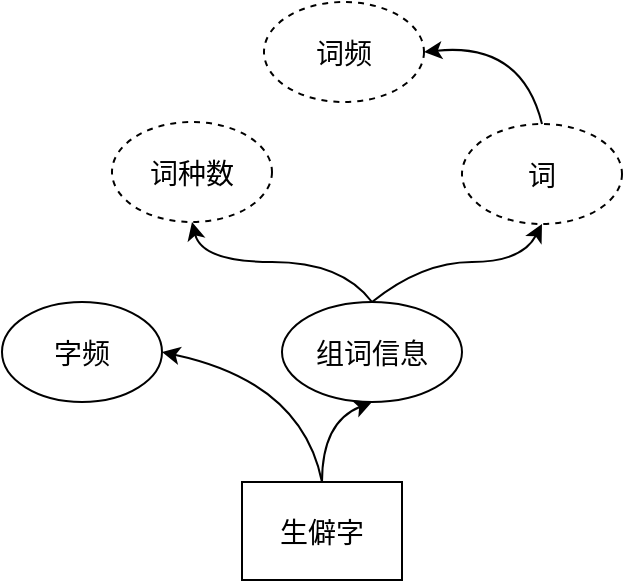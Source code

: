 <mxfile version="24.7.5">
  <diagram id="C5RBs43oDa-KdzZeNtuy" name="Page-1">
    <mxGraphModel dx="1004" dy="746" grid="1" gridSize="10" guides="1" tooltips="1" connect="1" arrows="1" fold="1" page="1" pageScale="1" pageWidth="827" pageHeight="1169" math="0" shadow="0">
      <root>
        <mxCell id="WIyWlLk6GJQsqaUBKTNV-0" />
        <mxCell id="WIyWlLk6GJQsqaUBKTNV-1" parent="WIyWlLk6GJQsqaUBKTNV-0" />
        <mxCell id="eJmVRCtUWlt2wiEQet3n-5" value="生僻字" style="rounded=0;fontSize=14;fontFamily=SimSun;" parent="WIyWlLk6GJQsqaUBKTNV-1" vertex="1">
          <mxGeometry x="280" y="420" width="80" height="49" as="geometry" />
        </mxCell>
        <mxCell id="eJmVRCtUWlt2wiEQet3n-6" value="字频" style="ellipse;fontSize=14;fontFamily=SimSun;" parent="WIyWlLk6GJQsqaUBKTNV-1" vertex="1">
          <mxGeometry x="160" y="330" width="80" height="50" as="geometry" />
        </mxCell>
        <mxCell id="eJmVRCtUWlt2wiEQet3n-7" value="组词信息" style="ellipse;fontSize=14;fontFamily=SimSun;" parent="WIyWlLk6GJQsqaUBKTNV-1" vertex="1">
          <mxGeometry x="300" y="330" width="90" height="50" as="geometry" />
        </mxCell>
        <mxCell id="eJmVRCtUWlt2wiEQet3n-8" value="词种数" style="ellipse;dashed=1;fontSize=14;fontFamily=SimSun;" parent="WIyWlLk6GJQsqaUBKTNV-1" vertex="1">
          <mxGeometry x="215" y="240" width="80" height="50" as="geometry" />
        </mxCell>
        <mxCell id="eJmVRCtUWlt2wiEQet3n-9" value="词" style="ellipse;dashed=1;fontSize=14;fontFamily=SimSun;" parent="WIyWlLk6GJQsqaUBKTNV-1" vertex="1">
          <mxGeometry x="390" y="241" width="80" height="50" as="geometry" />
        </mxCell>
        <mxCell id="eJmVRCtUWlt2wiEQet3n-10" value="词频" style="ellipse;dashed=1;fontSize=14;fontFamily=SimSun;" parent="WIyWlLk6GJQsqaUBKTNV-1" vertex="1">
          <mxGeometry x="291" y="180" width="80" height="50" as="geometry" />
        </mxCell>
        <mxCell id="eJmVRCtUWlt2wiEQet3n-11" value="" style="curved=1;endArrow=classic;rounded=0;exitX=0.5;exitY=0;exitDx=0;exitDy=0;entryX=1;entryY=0.5;entryDx=0;entryDy=0;fontSize=14;fontFamily=SimSun;" parent="WIyWlLk6GJQsqaUBKTNV-1" source="eJmVRCtUWlt2wiEQet3n-5" target="eJmVRCtUWlt2wiEQet3n-6" edge="1">
          <mxGeometry width="50" height="50" relative="1" as="geometry">
            <mxPoint x="260" y="300" as="sourcePoint" />
            <mxPoint x="310" y="250" as="targetPoint" />
            <Array as="points">
              <mxPoint x="310" y="370" />
            </Array>
          </mxGeometry>
        </mxCell>
        <mxCell id="eJmVRCtUWlt2wiEQet3n-12" value="" style="curved=1;endArrow=classic;rounded=0;exitX=0.5;exitY=0;exitDx=0;exitDy=0;entryX=0.5;entryY=1;entryDx=0;entryDy=0;fontSize=14;fontFamily=SimSun;" parent="WIyWlLk6GJQsqaUBKTNV-1" source="eJmVRCtUWlt2wiEQet3n-5" target="eJmVRCtUWlt2wiEQet3n-7" edge="1">
          <mxGeometry width="50" height="50" relative="1" as="geometry">
            <mxPoint x="310" y="430" as="sourcePoint" />
            <mxPoint x="360" y="380" as="targetPoint" />
            <Array as="points">
              <mxPoint x="320" y="390" />
            </Array>
          </mxGeometry>
        </mxCell>
        <mxCell id="eJmVRCtUWlt2wiEQet3n-16" value="" style="curved=1;endArrow=classic;rounded=0;exitX=0.5;exitY=0;exitDx=0;exitDy=0;entryX=0.5;entryY=1;entryDx=0;entryDy=0;fontFamily=SimSun;" parent="WIyWlLk6GJQsqaUBKTNV-1" source="eJmVRCtUWlt2wiEQet3n-7" target="eJmVRCtUWlt2wiEQet3n-8" edge="1">
          <mxGeometry width="50" height="50" relative="1" as="geometry">
            <mxPoint x="360" y="330" as="sourcePoint" />
            <mxPoint x="410" y="280" as="targetPoint" />
            <Array as="points">
              <mxPoint x="330" y="310" />
              <mxPoint x="260" y="310" />
            </Array>
          </mxGeometry>
        </mxCell>
        <mxCell id="eJmVRCtUWlt2wiEQet3n-17" value="" style="curved=1;endArrow=classic;rounded=0;exitX=0.5;exitY=0;exitDx=0;exitDy=0;entryX=0.5;entryY=1;entryDx=0;entryDy=0;fontFamily=SimSun;" parent="WIyWlLk6GJQsqaUBKTNV-1" source="eJmVRCtUWlt2wiEQet3n-7" target="eJmVRCtUWlt2wiEQet3n-9" edge="1">
          <mxGeometry width="50" height="50" relative="1" as="geometry">
            <mxPoint x="350" y="340" as="sourcePoint" />
            <mxPoint x="240" y="300" as="targetPoint" />
            <Array as="points">
              <mxPoint x="370" y="310" />
              <mxPoint x="420" y="310" />
            </Array>
          </mxGeometry>
        </mxCell>
        <mxCell id="eJmVRCtUWlt2wiEQet3n-18" value="" style="curved=1;endArrow=classic;rounded=0;exitX=0.5;exitY=0;exitDx=0;exitDy=0;entryX=1;entryY=0.5;entryDx=0;entryDy=0;fontFamily=SimSun;" parent="WIyWlLk6GJQsqaUBKTNV-1" source="eJmVRCtUWlt2wiEQet3n-9" target="eJmVRCtUWlt2wiEQet3n-10" edge="1">
          <mxGeometry width="50" height="50" relative="1" as="geometry">
            <mxPoint x="260" y="300" as="sourcePoint" />
            <mxPoint x="310" y="250" as="targetPoint" />
            <Array as="points">
              <mxPoint x="420" y="200" />
            </Array>
          </mxGeometry>
        </mxCell>
      </root>
    </mxGraphModel>
  </diagram>
</mxfile>
